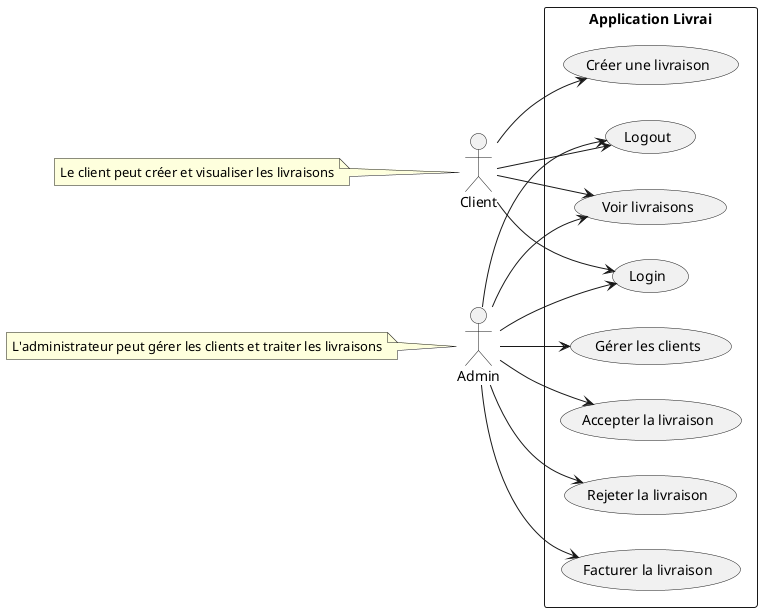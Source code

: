 @startuml
left to right direction
skinparam packageStyle rectangle

actor "Admin" as admin
actor "Client" as client

rectangle "Application Livrai" {
  usecase "Login" as UC1
  usecase "Logout" as UC2
  usecase "Voir livraisons" as UC3
  usecase "Créer une livraison" as UC4
  usecase "Gérer les clients" as UC5
  usecase "Accepter la livraison" as UC6
  usecase "Rejeter la livraison" as UC7
  usecase "Facturer la livraison" as UC8
}

admin --> UC1
admin --> UC2
admin --> UC3
admin --> UC5
admin --> UC6
admin --> UC7
admin --> UC8

client --> UC1
client --> UC2
client --> UC3
client --> UC4

note "L'administrateur peut gérer les clients et traiter les livraisons" as N1
note "Le client peut créer et visualiser les livraisons" as N2

N1 .. admin
N2 .. client
@enduml